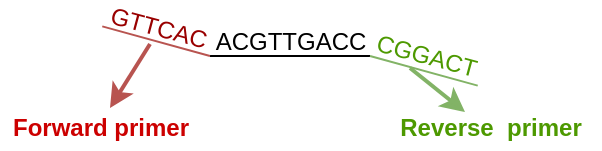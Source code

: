 <mxfile version="17.4.5" type="github">
  <diagram id="6KBp5lXoEJVOTG9oSJPm" name="Page-1">
    <mxGraphModel dx="1051" dy="520" grid="1" gridSize="10" guides="1" tooltips="1" connect="1" arrows="1" fold="1" page="1" pageScale="1" pageWidth="827" pageHeight="1169" math="0" shadow="0">
      <root>
        <mxCell id="0" />
        <mxCell id="1" parent="0" />
        <mxCell id="iyFeWZROGvx0qCSzoOuR-6" value="&lt;font color=&quot;#cc0000&quot; style=&quot;font-size: 12px&quot;&gt;&lt;b&gt;Forward primer&lt;/b&gt;&lt;/font&gt;" style="text;html=1;align=center;verticalAlign=middle;resizable=0;points=[];autosize=1;strokeColor=none;fillColor=none;" vertex="1" parent="1">
          <mxGeometry x="215" y="252" width="100" height="20" as="geometry" />
        </mxCell>
        <mxCell id="iyFeWZROGvx0qCSzoOuR-11" value="" style="endArrow=none;html=1;rounded=0;fontSize=6;fontColor=#F19C99;" edge="1" parent="1">
          <mxGeometry width="50" height="50" relative="1" as="geometry">
            <mxPoint x="320" y="226" as="sourcePoint" />
            <mxPoint x="400" y="226" as="targetPoint" />
          </mxGeometry>
        </mxCell>
        <mxCell id="iyFeWZROGvx0qCSzoOuR-13" value="" style="endArrow=none;html=1;rounded=1;fontSize=6;fontColor=#F19C99;endSize=5;jumpSize=4;fillColor=#f8cecc;strokeColor=#b85450;exitX=0.048;exitY=1.142;exitDx=0;exitDy=0;exitPerimeter=0;" edge="1" parent="1" source="iyFeWZROGvx0qCSzoOuR-20">
          <mxGeometry width="50" height="50" relative="1" as="geometry">
            <mxPoint x="260" y="210" as="sourcePoint" />
            <mxPoint x="320.0" y="226" as="targetPoint" />
          </mxGeometry>
        </mxCell>
        <mxCell id="iyFeWZROGvx0qCSzoOuR-16" value="&lt;font color=&quot;#000000&quot; style=&quot;font-size: 12px&quot;&gt;ACGTTGACC&lt;/font&gt;" style="text;html=1;align=center;verticalAlign=middle;resizable=0;points=[];autosize=1;strokeColor=none;fillColor=none;fontSize=6;fontColor=#F19C99;" vertex="1" parent="1">
          <mxGeometry x="315" y="214" width="90" height="10" as="geometry" />
        </mxCell>
        <mxCell id="iyFeWZROGvx0qCSzoOuR-17" value="&lt;font color=&quot;#4d9900&quot; style=&quot;font-size: 12px&quot;&gt;&lt;b&gt;Reverse&amp;nbsp; primer&lt;/b&gt;&lt;/font&gt;" style="text;html=1;align=center;verticalAlign=middle;resizable=0;points=[];autosize=1;strokeColor=none;fillColor=none;" vertex="1" parent="1">
          <mxGeometry x="405" y="252" width="110" height="20" as="geometry" />
        </mxCell>
        <mxCell id="iyFeWZROGvx0qCSzoOuR-18" value="&lt;font style=&quot;font-size: 12px&quot;&gt;CGGACT&lt;/font&gt;" style="text;html=1;align=center;verticalAlign=middle;resizable=0;points=[];autosize=1;strokeColor=none;fillColor=none;fontSize=4;fontColor=#4D9900;rotation=15;" vertex="1" parent="1">
          <mxGeometry x="393" y="221" width="70" height="10" as="geometry" />
        </mxCell>
        <mxCell id="iyFeWZROGvx0qCSzoOuR-20" value="&lt;font style=&quot;font-size: 12px&quot; color=&quot;#990000&quot;&gt;GTTCAC&lt;/font&gt;" style="text;html=1;align=center;verticalAlign=middle;resizable=0;points=[];autosize=1;strokeColor=none;fillColor=none;fontSize=4;fontColor=#4D9900;rotation=15;" vertex="1" parent="1">
          <mxGeometry x="264" y="207" width="60" height="10" as="geometry" />
        </mxCell>
        <mxCell id="iyFeWZROGvx0qCSzoOuR-21" value="" style="endArrow=none;html=1;rounded=1;fontSize=6;fontColor=#F19C99;endSize=5;jumpSize=4;fillColor=#d5e8d4;strokeColor=#82b366;exitX=0.048;exitY=1.142;exitDx=0;exitDy=0;exitPerimeter=0;" edge="1" parent="1">
          <mxGeometry width="50" height="50" relative="1" as="geometry">
            <mxPoint x="400.002" y="226.002" as="sourcePoint" />
            <mxPoint x="453.86" y="240.82" as="targetPoint" />
          </mxGeometry>
        </mxCell>
        <mxCell id="iyFeWZROGvx0qCSzoOuR-28" value="" style="endArrow=classic;html=1;strokeWidth=2;rounded=1;fontSize=12;fontColor=#990000;curved=1;jumpSize=4;endFill=1;entryX=0.55;entryY=0;entryDx=0;entryDy=0;entryPerimeter=0;fillColor=#f8cecc;strokeColor=#b85450;" edge="1" parent="1" target="iyFeWZROGvx0qCSzoOuR-6">
          <mxGeometry width="50" height="50" relative="1" as="geometry">
            <mxPoint x="290" y="220" as="sourcePoint" />
            <mxPoint x="460" y="170" as="targetPoint" />
          </mxGeometry>
        </mxCell>
        <mxCell id="iyFeWZROGvx0qCSzoOuR-29" value="" style="endArrow=classic;html=1;strokeWidth=2;rounded=1;fontSize=12;fontColor=#990000;curved=1;jumpSize=4;endFill=1;fillColor=#d5e8d4;strokeColor=#82b366;" edge="1" parent="1">
          <mxGeometry width="50" height="50" relative="1" as="geometry">
            <mxPoint x="420" y="232" as="sourcePoint" />
            <mxPoint x="447.5" y="254" as="targetPoint" />
          </mxGeometry>
        </mxCell>
      </root>
    </mxGraphModel>
  </diagram>
</mxfile>
